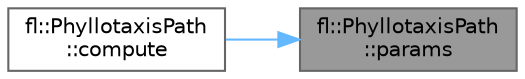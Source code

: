 digraph "fl::PhyllotaxisPath::params"
{
 // INTERACTIVE_SVG=YES
 // LATEX_PDF_SIZE
  bgcolor="transparent";
  edge [fontname=Helvetica,fontsize=10,labelfontname=Helvetica,labelfontsize=10];
  node [fontname=Helvetica,fontsize=10,shape=box,height=0.2,width=0.4];
  rankdir="RL";
  Node1 [id="Node000001",label="fl::PhyllotaxisPath\l::params",height=0.2,width=0.4,color="gray40", fillcolor="grey60", style="filled", fontcolor="black",tooltip=" "];
  Node1 -> Node2 [id="edge1_Node000001_Node000002",dir="back",color="steelblue1",style="solid",tooltip=" "];
  Node2 [id="Node000002",label="fl::PhyllotaxisPath\l::compute",height=0.2,width=0.4,color="grey40", fillcolor="white", style="filled",URL="$df/d1d/classfl_1_1_phyllotaxis_path_abce77e4ea5900344289ca09d2225b394.html#abce77e4ea5900344289ca09d2225b394",tooltip=" "];
}
